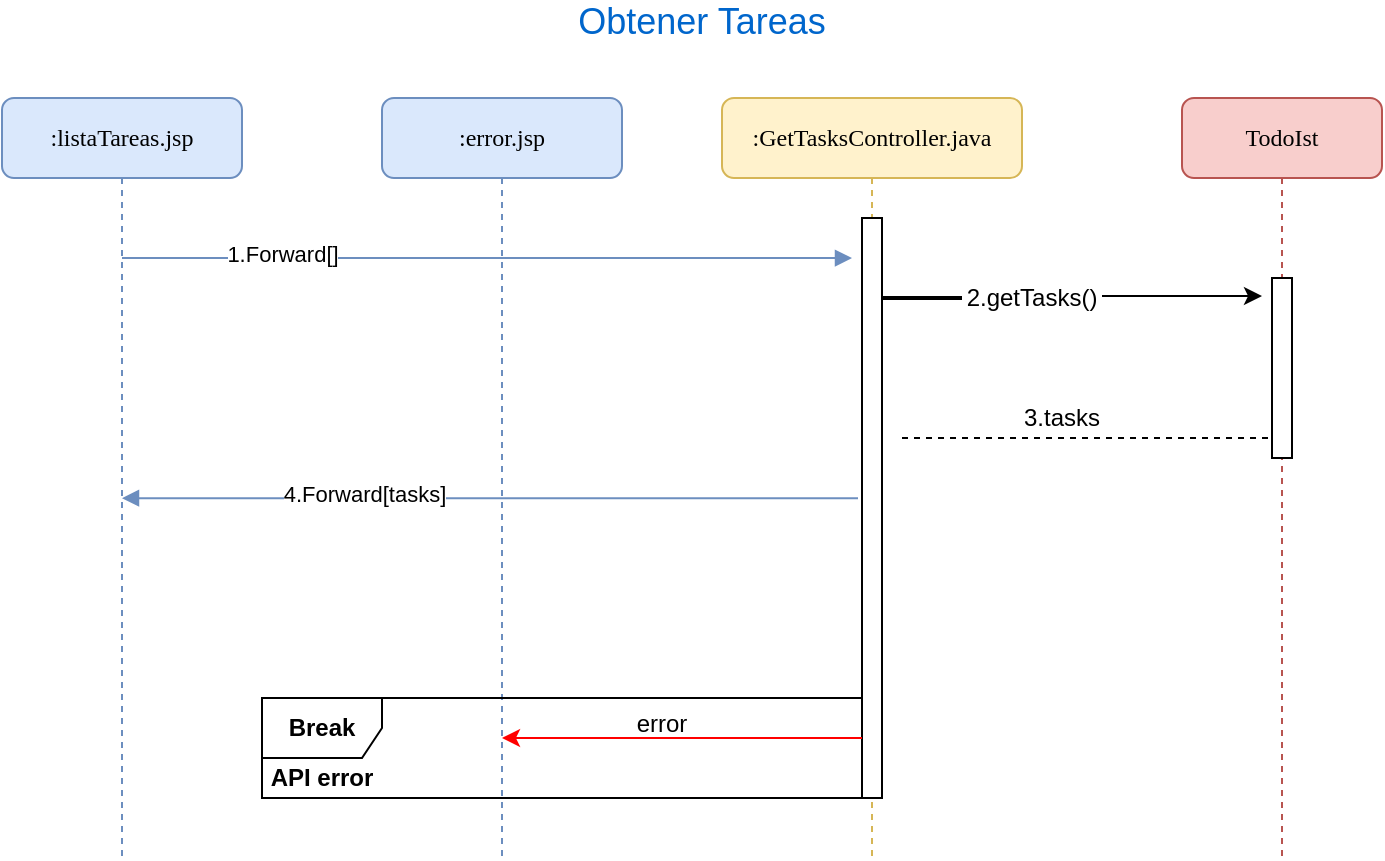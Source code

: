 <mxfile version="10.6.5" type="device"><diagram id="LG-PUWo5L4XGimK3UBzQ" name="Page-1"><mxGraphModel dx="1080" dy="484" grid="1" gridSize="10" guides="1" tooltips="1" connect="1" arrows="1" fold="1" page="1" pageScale="1" pageWidth="827" pageHeight="1169" math="0" shadow="0"><root><mxCell id="0"/><mxCell id="1" parent="0"/><mxCell id="8O242OpByNzZuRcL1eow-27" value="1.Forward[]&lt;br&gt;&lt;br&gt;" style="html=1;verticalAlign=bottom;endArrow=block;entryX=-0.5;entryY=0.069;fillColor=#dae8fc;strokeColor=#6c8ebf;rounded=1;entryDx=0;entryDy=0;entryPerimeter=0;" edge="1" parent="1" target="8O242OpByNzZuRcL1eow-31"><mxGeometry x="-0.562" y="-20" relative="1" as="geometry"><mxPoint x="100" y="160" as="sourcePoint"/><mxPoint x="446" y="160" as="targetPoint"/><Array as="points"/><mxPoint as="offset"/></mxGeometry></mxCell><mxCell id="8O242OpByNzZuRcL1eow-28" value=":listaTareas.jsp" style="shape=umlLifeline;perimeter=lifelinePerimeter;whiteSpace=wrap;html=1;container=1;collapsible=0;recursiveResize=0;outlineConnect=0;rounded=1;shadow=0;comic=0;labelBackgroundColor=none;strokeColor=#6c8ebf;strokeWidth=1;fillColor=#dae8fc;fontFamily=Verdana;fontSize=12;align=center;" vertex="1" parent="1"><mxGeometry x="40" y="80" width="120" height="380" as="geometry"/></mxCell><mxCell id="8O242OpByNzZuRcL1eow-29" value=":error.jsp" style="shape=umlLifeline;perimeter=lifelinePerimeter;whiteSpace=wrap;html=1;container=1;collapsible=0;recursiveResize=0;outlineConnect=0;rounded=1;shadow=0;comic=0;labelBackgroundColor=none;strokeColor=#6c8ebf;strokeWidth=1;fillColor=#dae8fc;fontFamily=Verdana;fontSize=12;align=center;" vertex="1" parent="1"><mxGeometry x="230" y="80" width="120" height="380" as="geometry"/></mxCell><mxCell id="8O242OpByNzZuRcL1eow-30" value=":GetTasksController.java" style="shape=umlLifeline;perimeter=lifelinePerimeter;whiteSpace=wrap;html=1;container=1;collapsible=0;recursiveResize=0;outlineConnect=0;rounded=1;shadow=0;comic=0;labelBackgroundColor=none;strokeColor=#d6b656;strokeWidth=1;fillColor=#fff2cc;fontFamily=Verdana;fontSize=12;align=center;" vertex="1" parent="1"><mxGeometry x="400" y="80" width="150" height="380" as="geometry"/></mxCell><mxCell id="8O242OpByNzZuRcL1eow-31" value="" style="html=1;points=[];perimeter=orthogonalPerimeter;rounded=0;shadow=0;comic=0;labelBackgroundColor=none;strokeColor=#000000;strokeWidth=1;fillColor=#FFFFFF;fontFamily=Verdana;fontSize=12;fontColor=#000000;align=center;" vertex="1" parent="8O242OpByNzZuRcL1eow-30"><mxGeometry x="70" y="60" width="10" height="290" as="geometry"/></mxCell><mxCell id="8O242OpByNzZuRcL1eow-32" value="" style="html=1;points=[];perimeter=orthogonalPerimeter;rounded=0;shadow=0;comic=0;labelBackgroundColor=none;strokeColor=#000000;strokeWidth=1;fillColor=#FFFFFF;fontFamily=Verdana;fontSize=12;fontColor=#000000;align=center;" vertex="1" parent="1"><mxGeometry x="675" y="170" width="10" height="90" as="geometry"/></mxCell><mxCell id="8O242OpByNzZuRcL1eow-33" value="&lt;b&gt;Break&lt;/b&gt;" style="shape=umlFrame;whiteSpace=wrap;html=1;fillColor=#FFFFFF;gradientColor=none;" vertex="1" parent="1"><mxGeometry x="170" y="380" width="300" height="50" as="geometry"/></mxCell><mxCell id="8O242OpByNzZuRcL1eow-34" value="4.Forward[tasks]&lt;br&gt;&lt;br&gt;" style="html=1;verticalAlign=bottom;endArrow=block;fillColor=#dae8fc;strokeColor=#6c8ebf;rounded=1;exitX=-0.2;exitY=0.483;exitDx=0;exitDy=0;exitPerimeter=0;" edge="1" parent="1" source="8O242OpByNzZuRcL1eow-31" target="8O242OpByNzZuRcL1eow-28"><mxGeometry x="0.346" y="20" relative="1" as="geometry"><mxPoint x="80" y="320" as="sourcePoint"/><mxPoint x="445" y="320" as="targetPoint"/><Array as="points"/><mxPoint as="offset"/></mxGeometry></mxCell><mxCell id="8O242OpByNzZuRcL1eow-35" value="" style="endArrow=classic;html=1;" edge="1" parent="1"><mxGeometry width="50" height="50" relative="1" as="geometry"><mxPoint x="590" y="179" as="sourcePoint"/><mxPoint x="670" y="179" as="targetPoint"/></mxGeometry></mxCell><mxCell id="8O242OpByNzZuRcL1eow-36" value="2.getTasks()" style="text;html=1;strokeColor=none;fillColor=none;align=center;verticalAlign=middle;whiteSpace=wrap;rounded=0;" vertex="1" parent="1"><mxGeometry x="530" y="170" width="50" height="20" as="geometry"/></mxCell><mxCell id="8O242OpByNzZuRcL1eow-37" value="" style="line;strokeWidth=2;html=1;" vertex="1" parent="1"><mxGeometry x="480" y="175" width="40" height="10" as="geometry"/></mxCell><mxCell id="8O242OpByNzZuRcL1eow-38" value="" style="endArrow=none;dashed=1;html=1;" edge="1" parent="1"><mxGeometry width="50" height="50" relative="1" as="geometry"><mxPoint x="490" y="250" as="sourcePoint"/><mxPoint x="673" y="250" as="targetPoint"/></mxGeometry></mxCell><mxCell id="8O242OpByNzZuRcL1eow-39" value="" style="shape=image;html=1;verticalAlign=top;verticalLabelPosition=bottom;labelBackgroundColor=#ffffff;imageAspect=0;aspect=fixed;image=https://cdn4.iconfinder.com/data/icons/ionicons/512/icon-ios7-arrow-right-128.png;rotation=178;" vertex="1" parent="1"><mxGeometry x="475" y="240" width="20" height="20" as="geometry"/></mxCell><mxCell id="8O242OpByNzZuRcL1eow-40" value="3.tasks" style="text;html=1;strokeColor=none;fillColor=none;align=center;verticalAlign=middle;whiteSpace=wrap;rounded=0;" vertex="1" parent="1"><mxGeometry x="550" y="230" width="40" height="20" as="geometry"/></mxCell><mxCell id="8O242OpByNzZuRcL1eow-41" value="" style="endArrow=classic;html=1;fillColor=#FF0000;strokeColor=#FF0000;" edge="1" parent="1" target="8O242OpByNzZuRcL1eow-29"><mxGeometry width="50" height="50" relative="1" as="geometry"><mxPoint x="470" y="400" as="sourcePoint"/><mxPoint x="410" y="330" as="targetPoint"/></mxGeometry></mxCell><mxCell id="8O242OpByNzZuRcL1eow-42" value="&lt;b&gt;API error&lt;/b&gt;" style="text;html=1;strokeColor=none;fillColor=none;align=center;verticalAlign=middle;whiteSpace=wrap;rounded=0;" vertex="1" parent="1"><mxGeometry x="170" y="410" width="60" height="20" as="geometry"/></mxCell><mxCell id="8O242OpByNzZuRcL1eow-43" value="error&lt;br&gt;&lt;br&gt;" style="text;html=1;strokeColor=none;fillColor=none;align=center;verticalAlign=middle;whiteSpace=wrap;rounded=0;" vertex="1" parent="1"><mxGeometry x="350" y="390" width="40" height="20" as="geometry"/></mxCell><mxCell id="8O242OpByNzZuRcL1eow-44" value="&lt;font style=&quot;font-size: 18px&quot; color=&quot;#0066cc&quot;&gt;Obtener Tareas&lt;br&gt;&lt;/font&gt;&lt;br&gt;" style="text;html=1;strokeColor=none;fillColor=none;align=center;verticalAlign=middle;whiteSpace=wrap;rounded=0;" vertex="1" parent="1"><mxGeometry x="315" y="34" width="150" height="30" as="geometry"/></mxCell><mxCell id="8O242OpByNzZuRcL1eow-45" value="TodoIst" style="shape=umlLifeline;perimeter=lifelinePerimeter;whiteSpace=wrap;html=1;container=1;collapsible=0;recursiveResize=0;outlineConnect=0;rounded=1;shadow=0;comic=0;labelBackgroundColor=none;strokeColor=#b85450;strokeWidth=1;fillColor=#f8cecc;fontFamily=Verdana;fontSize=12;align=center;" vertex="1" parent="1"><mxGeometry x="630" y="80" width="100" height="380" as="geometry"/></mxCell><mxCell id="8O242OpByNzZuRcL1eow-46" value="" style="html=1;points=[];perimeter=orthogonalPerimeter;rounded=0;shadow=0;comic=0;labelBackgroundColor=none;strokeColor=#000000;strokeWidth=1;fillColor=#FFFFFF;fontFamily=Verdana;fontSize=12;fontColor=#000000;align=center;" vertex="1" parent="8O242OpByNzZuRcL1eow-45"><mxGeometry x="45" y="90" width="10" height="90" as="geometry"/></mxCell></root></mxGraphModel></diagram></mxfile>